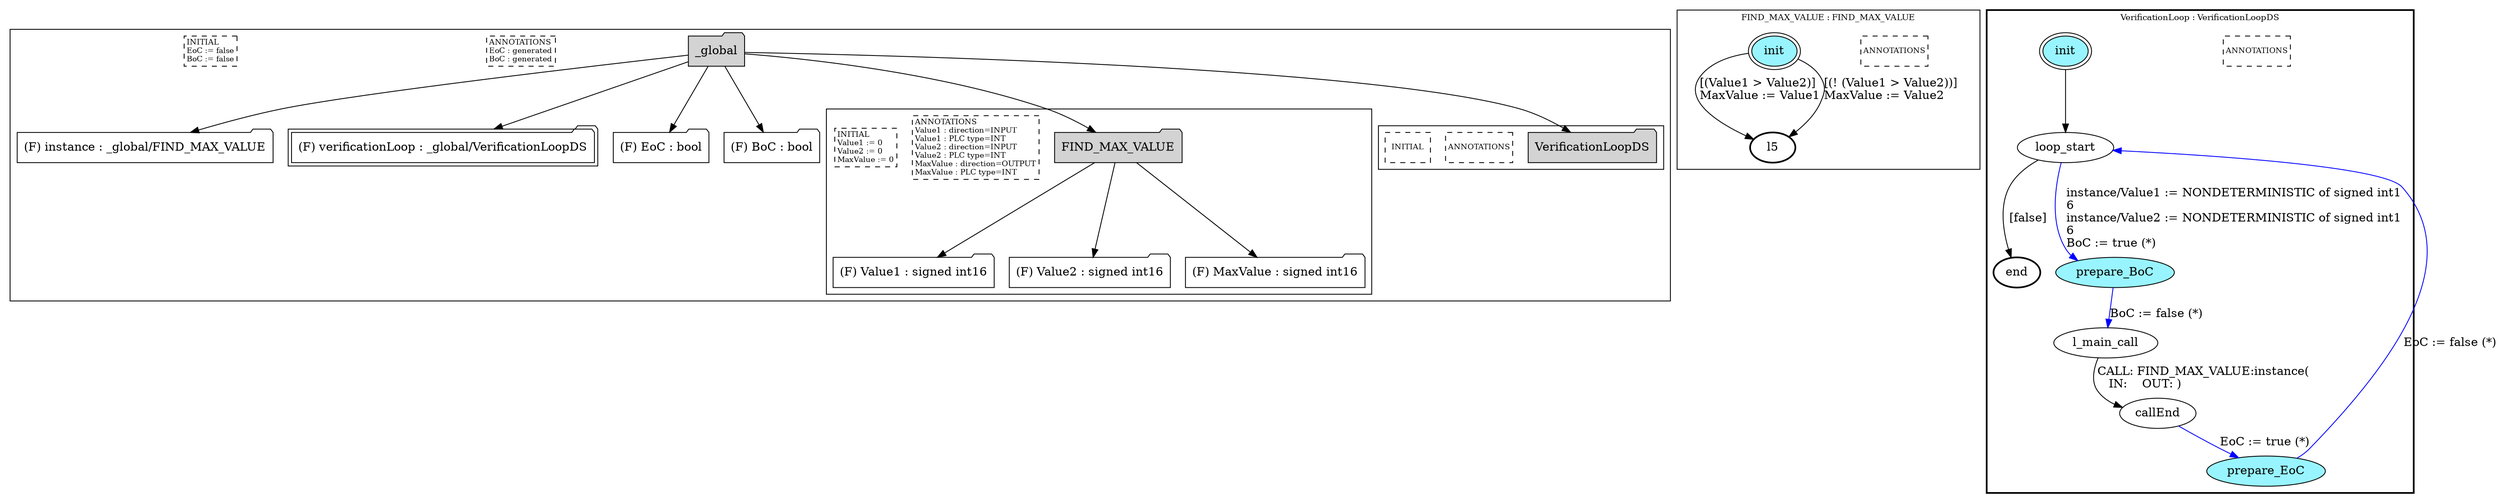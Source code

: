 digraph G {
	subgraph cluster__global1680630881 {
		node [shape="folder", style="filled"];
		//label="_global";
		_global1680630881 [label="_global"];
		_global1680630881 -> instance203498806;
		instance203498806 [label = "(F) instance : _global/FIND_MAX_VALUE", fillcolor="white" ];
		_global1680630881 -> verificationLoop158505623;
		verificationLoop158505623 [label = "(F) verificationLoop : _global/VerificationLoopDS", fillcolor="white" , peripheries=2];
		_global1680630881 -> EoC93981118;
		EoC93981118 [label = "(F) EoC : bool", fillcolor="white" ];
		_global1680630881 -> BoC722929970;
		BoC722929970 [label = "(F) BoC : bool", fillcolor="white" ];
		_global1680630881 -> FIND_MAX_VALUE986604358;
		subgraph cluster_FIND_MAX_VALUE986604358 {
			node [shape="folder", style="filled"];
			//label="FIND_MAX_VALUE";
			FIND_MAX_VALUE986604358 [label="FIND_MAX_VALUE"];
			FIND_MAX_VALUE986604358 -> Value11703169174;
			Value11703169174 [label = "(F) Value1 : signed int16", fillcolor="white" ];
			FIND_MAX_VALUE986604358 -> Value21446188993;
			Value21446188993 [label = "(F) Value2 : signed int16", fillcolor="white" ];
			FIND_MAX_VALUE986604358 -> MaxValue79362455;
			MaxValue79362455 [label = "(F) MaxValue : signed int16", fillcolor="white" ];
			
			annotations_pseudonode_FIND_MAX_VALUE986604358 [
				label="ANNOTATIONS\lValue1 : direction=INPUT\lValue1 : PLC type=INT\lValue2 : direction=INPUT\lValue2 : PLC type=INT\lMaxValue : direction=OUTPUT\lMaxValue : PLC type=INT\l",
				fontsize=9, margin="0.04,0.04", fillcolor="white", shape="rectangle", style="dashed"];
			initamt_pseudonode_FIND_MAX_VALUE986604358 [
				label="INITIAL\lValue1 := 0\lValue2 := 0\lMaxValue := 0\l",
				fontsize=9, margin="0.04,0.04", fillcolor="lightyellow", shape="rectangle", style="dashed"];
		}
		_global1680630881 -> VerificationLoopDS1761382759;
		subgraph cluster_VerificationLoopDS1761382759 {
			node [shape="folder", style="filled"];
			//label="VerificationLoopDS";
			VerificationLoopDS1761382759 [label="VerificationLoopDS"];
			
			annotations_pseudonode_VerificationLoopDS1761382759 [
				label="ANNOTATIONS",
				fontsize=9, margin="0.04,0.04", fillcolor="white", shape="rectangle", style="dashed"];
			initamt_pseudonode_VerificationLoopDS1761382759 [
				label="INITIAL",
				fontsize=9, margin="0.04,0.04", fillcolor="lightyellow", shape="rectangle", style="dashed"];
		}
		
		annotations_pseudonode__global1680630881 [
			label="ANNOTATIONS\lEoC : generated\lBoC : generated\l",
			fontsize=9, margin="0.04,0.04", fillcolor="white", shape="rectangle", style="dashed"];
		initamt_pseudonode__global1680630881 [
			label="INITIAL\lEoC := false\lBoC := false\l",
			fontsize=9, margin="0.04,0.04", fillcolor="lightyellow", shape="rectangle", style="dashed"];
	}
	subgraph clusterFIND_MAX_VALUE {
		node [style="filled"];
		color="black";
		fontsize=10;
		ranksep=0.4;
		
		label="FIND_MAX_VALUE : FIND_MAX_VALUE";
		
		annotations_pseudonode_FIND_MAX_VALUE [
			label="ANNOTATIONS",
			fontsize=9, margin="0.04,0.04", fillcolor="white", shape="rectangle", style="dashed"];
		
		init_FIND_MAX_VALUE [label="init", color="black", fillcolor="cadetblue1", peripheries=2, shape="ellipse"];
		l5_FIND_MAX_VALUE [label="l5", color="black", fillcolor="white", style=bold, shape="ellipse"];
		init_FIND_MAX_VALUE -> l5_FIND_MAX_VALUE [color="black", label="[(Value1 > Value2)]\lMaxValue := Value1\l"];
		init_FIND_MAX_VALUE -> l5_FIND_MAX_VALUE [color="black", label="[(! (Value1 > Value2))]\lMaxValue := Value2\l"];
	}
	subgraph clusterVerificationLoop {
		node [style="filled"];
		style=bold;
		color="black";
		fontsize=10;
		ranksep=0.4;
		
		label="VerificationLoop : VerificationLoopDS";
		
		annotations_pseudonode_VerificationLoop [
			label="ANNOTATIONS",
			fontsize=9, margin="0.04,0.04", fillcolor="white", shape="rectangle", style="dashed"];
		
		init_VerificationLoop [label="init", color="black", fillcolor="cadetblue1", peripheries=2, shape="ellipse"];
		end_VerificationLoop [label="end", color="black", fillcolor="cadetblue1", style=bold, shape="ellipse"];
		loop_start_VerificationLoop [label="loop_start", color="black", fillcolor="white", shape="ellipse"];
		prepare_BoC_VerificationLoop [label="prepare_BoC", color="black", fillcolor="cadetblue1", shape="ellipse"];
		l_main_call_VerificationLoop [label="l_main_call", color="black", fillcolor="white", shape="ellipse"];
		callEnd_VerificationLoop [label="callEnd", color="black", fillcolor="white", shape="ellipse"];
		prepare_EoC_VerificationLoop [label="prepare_EoC", color="black", fillcolor="cadetblue1", shape="ellipse"];
		init_VerificationLoop -> loop_start_VerificationLoop [color="black", label=""];
		loop_start_VerificationLoop -> prepare_BoC_VerificationLoop [color="blue", label="instance/Value1 := NONDETERMINISTIC of signed int1\l6\linstance/Value2 := NONDETERMINISTIC of signed int1\l6\lBoC := true (*)\l"];
		prepare_BoC_VerificationLoop -> l_main_call_VerificationLoop [color="blue", label="BoC := false (*)"];
		l_main_call_VerificationLoop -> callEnd_VerificationLoop [color="black", label="CALL: FIND_MAX_VALUE:instance(\l   IN:    OUT: )\l"];
		callEnd_VerificationLoop -> prepare_EoC_VerificationLoop [color="blue", label="EoC := true (*)"];
		prepare_EoC_VerificationLoop -> loop_start_VerificationLoop [color="blue", label="EoC := false (*)"];
		loop_start_VerificationLoop -> end_VerificationLoop [color="black", label="[false]"];
	}
}

